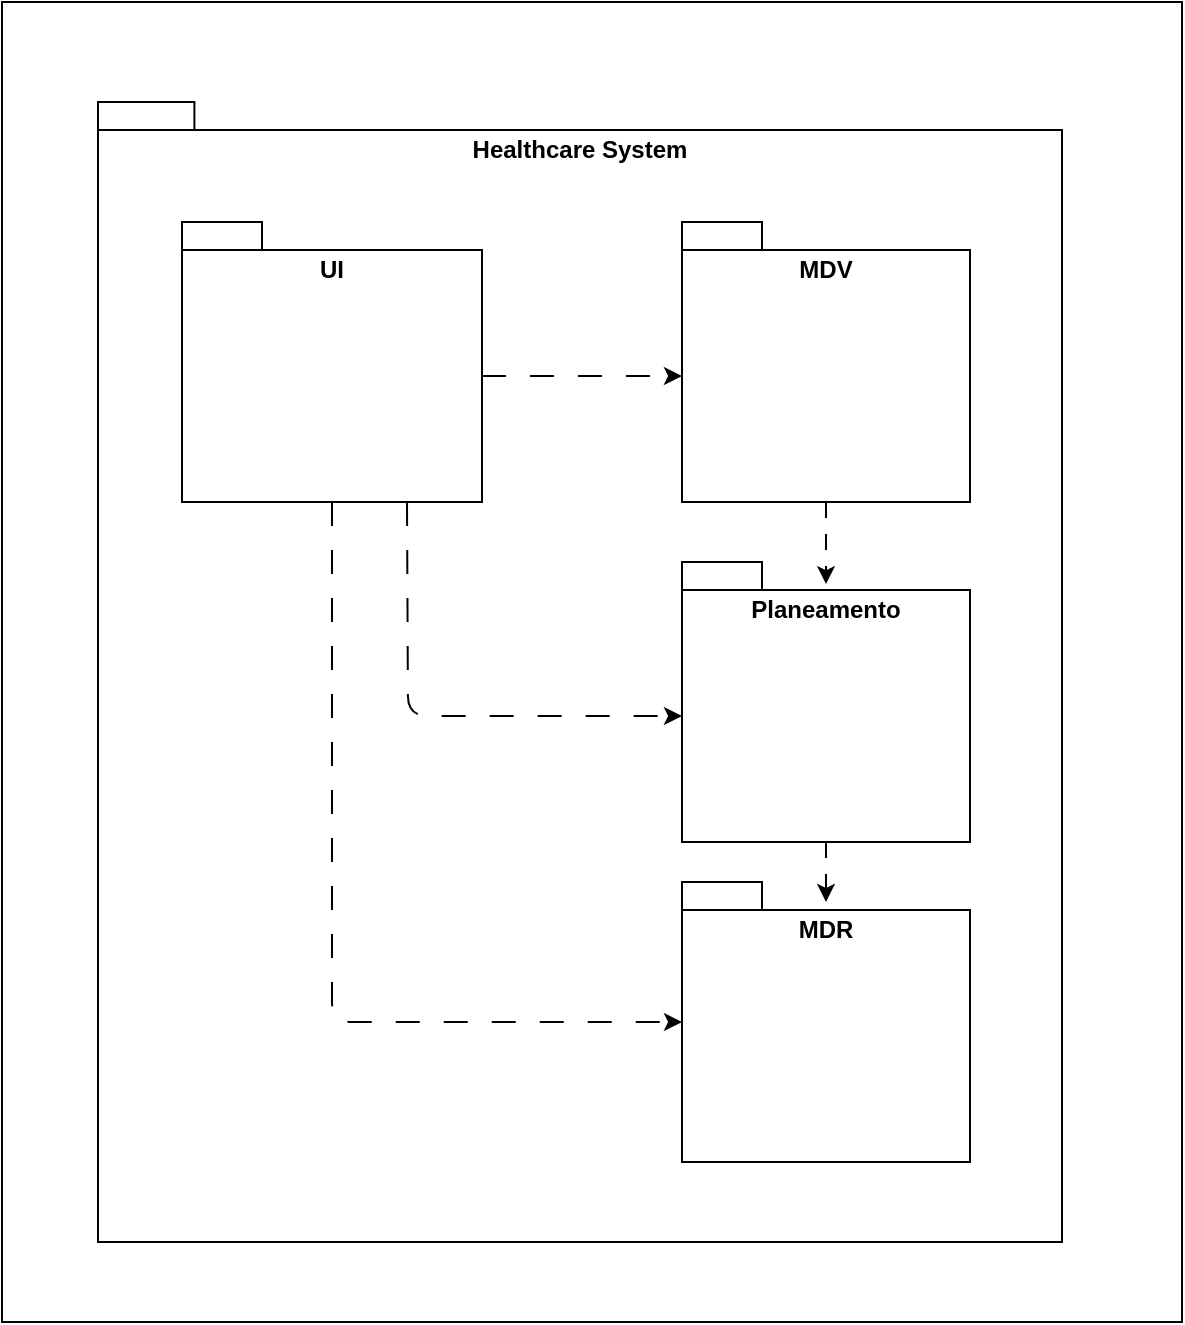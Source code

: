 <mxfile>
    <diagram name="Página-1" id="H5xfOcXILhlzlC3MEp8S">
        <mxGraphModel dx="912" dy="779" grid="1" gridSize="10" guides="1" tooltips="1" connect="1" arrows="1" fold="1" page="1" pageScale="1" pageWidth="827" pageHeight="1169" math="0" shadow="0">
            <root>
                <mxCell id="0"/>
                <mxCell id="11" value="Untitled Layer" parent="0"/>
                <mxCell id="12" value="" style="rounded=0;whiteSpace=wrap;html=1;" vertex="1" parent="11">
                    <mxGeometry x="140" y="90" width="590" height="660" as="geometry"/>
                </mxCell>
                <mxCell id="1" parent="0"/>
                <mxCell id="KfgiDUAFI2g06yitJ3mN-1" value="Healthcare System" style="shape=folder;fontStyle=1;spacingTop=10;tabWidth=40;tabHeight=14;tabPosition=left;html=1;whiteSpace=wrap;align=center;verticalAlign=top;" parent="1" vertex="1">
                    <mxGeometry x="188" y="140" width="482" height="570" as="geometry"/>
                </mxCell>
                <mxCell id="KfgiDUAFI2g06yitJ3mN-2" value="MDR" style="shape=folder;fontStyle=1;spacingTop=10;tabWidth=40;tabHeight=14;tabPosition=left;html=1;whiteSpace=wrap;verticalAlign=top;" parent="1" vertex="1">
                    <mxGeometry x="480" y="530" width="144" height="140" as="geometry"/>
                </mxCell>
                <mxCell id="6" style="edgeStyle=none;html=1;dashed=1;dashPattern=12 12;" edge="1" parent="1" source="3" target="KfgiDUAFI2g06yitJ3mN-2">
                    <mxGeometry relative="1" as="geometry">
                        <Array as="points">
                            <mxPoint x="305" y="600"/>
                        </Array>
                    </mxGeometry>
                </mxCell>
                <mxCell id="7" style="edgeStyle=none;html=1;entryX=0;entryY=0;entryDx=0;entryDy=77;entryPerimeter=0;exitX=0;exitY=0;exitDx=150;exitDy=77;exitPerimeter=0;strokeColor=default;dashed=1;dashPattern=12 12;" edge="1" parent="1" source="3" target="5">
                    <mxGeometry relative="1" as="geometry">
                        <Array as="points"/>
                    </mxGeometry>
                </mxCell>
                <mxCell id="8" style="edgeStyle=none;html=1;entryX=0;entryY=0;entryDx=0;entryDy=77;entryPerimeter=0;exitX=0.75;exitY=1;exitDx=0;exitDy=0;exitPerimeter=0;dashed=1;dashPattern=12 12;" edge="1" parent="1" source="3" target="4">
                    <mxGeometry relative="1" as="geometry">
                        <Array as="points">
                            <mxPoint x="343" y="447"/>
                        </Array>
                    </mxGeometry>
                </mxCell>
                <mxCell id="3" value="UI" style="shape=folder;fontStyle=1;spacingTop=10;tabWidth=40;tabHeight=14;tabPosition=left;html=1;whiteSpace=wrap;verticalAlign=top;" vertex="1" parent="1">
                    <mxGeometry x="230" y="200" width="150" height="140" as="geometry"/>
                </mxCell>
                <mxCell id="10" style="edgeStyle=none;html=1;exitX=0.5;exitY=1;exitDx=0;exitDy=0;exitPerimeter=0;dashed=1;dashPattern=8 8;" edge="1" parent="1" source="4">
                    <mxGeometry relative="1" as="geometry">
                        <mxPoint x="552" y="540" as="targetPoint"/>
                    </mxGeometry>
                </mxCell>
                <mxCell id="4" value="Planeamento" style="shape=folder;fontStyle=1;spacingTop=10;tabWidth=40;tabHeight=14;tabPosition=left;html=1;whiteSpace=wrap;verticalAlign=top;" vertex="1" parent="1">
                    <mxGeometry x="480" y="370" width="144" height="140" as="geometry"/>
                </mxCell>
                <mxCell id="9" style="edgeStyle=none;html=1;exitX=0.5;exitY=1;exitDx=0;exitDy=0;exitPerimeter=0;entryX=0.5;entryY=0.079;entryDx=0;entryDy=0;entryPerimeter=0;dashed=1;dashPattern=8 8;" edge="1" parent="1" source="5" target="4">
                    <mxGeometry relative="1" as="geometry"/>
                </mxCell>
                <mxCell id="5" value="MDV" style="shape=folder;fontStyle=1;spacingTop=10;tabWidth=40;tabHeight=14;tabPosition=left;html=1;whiteSpace=wrap;verticalAlign=top;" vertex="1" parent="1">
                    <mxGeometry x="480" y="200" width="144" height="140" as="geometry"/>
                </mxCell>
            </root>
        </mxGraphModel>
    </diagram>
</mxfile>